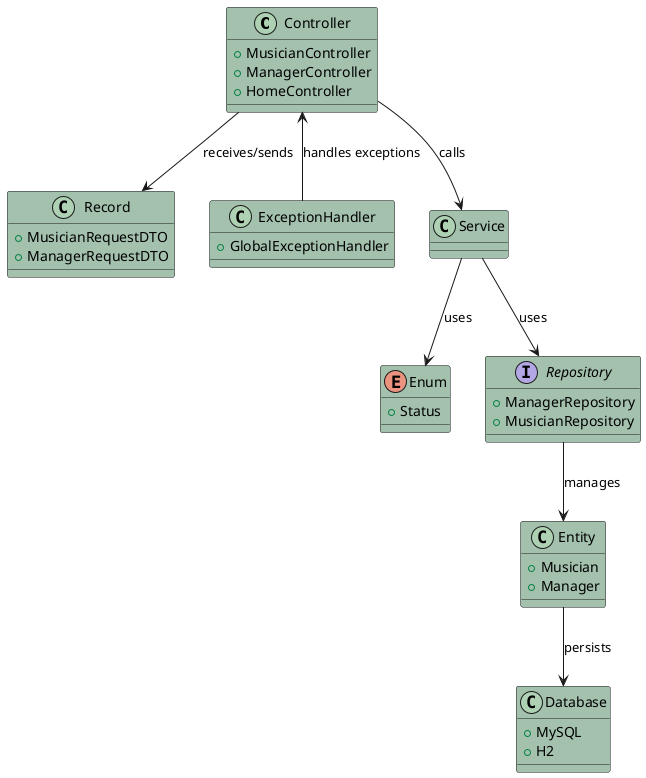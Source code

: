 @startuml
!define SPRING_COLOR #A3C1AD
skinparam classBackgroundColor SPRING_COLOR

class Controller {
    +MusicianController
    +ManagerController
    +HomeController
}
class Entity {
    +Musician
    +Manager
}
class Record {
    +MusicianRequestDTO
    +ManagerRequestDTO
}
enum Enum {
    +Status
}
class Database {
    +MySQL
    +H2
}
interface Repository {
    +ManagerRepository
    +MusicianRepository
}
class ExceptionHandler {
    +GlobalExceptionHandler
}

Controller --> Service : "calls"
Service --> Repository : "uses"
Repository --> Entity : "manages"
Entity --> Database : "persists"
Controller --> Record : "receives/sends"
Service --> Enum : "uses"
Controller <-- ExceptionHandler : "handles exceptions"

@enduml